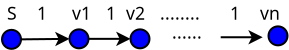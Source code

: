 <?xml version="1.0" encoding="UTF-8"?>
<dia:diagram xmlns:dia="http://www.lysator.liu.se/~alla/dia/">
  <dia:layer name="Background" visible="true">
    <dia:object type="Standard - Ellipse" version="0" id="O0">
      <dia:attribute name="obj_pos">
        <dia:point val="4.2,-48.775"/>
      </dia:attribute>
      <dia:attribute name="obj_bb">
        <dia:rectangle val="4.15,-48.825;5.2,-47.775"/>
      </dia:attribute>
      <dia:attribute name="elem_corner">
        <dia:point val="4.2,-48.775"/>
      </dia:attribute>
      <dia:attribute name="elem_width">
        <dia:real val="0.95"/>
      </dia:attribute>
      <dia:attribute name="elem_height">
        <dia:real val="0.95"/>
      </dia:attribute>
      <dia:attribute name="inner_color">
        <dia:color val="#0000ff"/>
      </dia:attribute>
    </dia:object>
    <dia:object type="Standard - Ellipse" version="0" id="O1">
      <dia:attribute name="obj_pos">
        <dia:point val="7.575,-48.8"/>
      </dia:attribute>
      <dia:attribute name="obj_bb">
        <dia:rectangle val="7.525,-48.85;8.575,-47.8"/>
      </dia:attribute>
      <dia:attribute name="elem_corner">
        <dia:point val="7.575,-48.8"/>
      </dia:attribute>
      <dia:attribute name="elem_width">
        <dia:real val="0.95"/>
      </dia:attribute>
      <dia:attribute name="elem_height">
        <dia:real val="0.95"/>
      </dia:attribute>
      <dia:attribute name="inner_color">
        <dia:color val="#0000ff"/>
      </dia:attribute>
    </dia:object>
    <dia:object type="Standard - Ellipse" version="0" id="O2">
      <dia:attribute name="obj_pos">
        <dia:point val="10.625,-48.8"/>
      </dia:attribute>
      <dia:attribute name="obj_bb">
        <dia:rectangle val="10.575,-48.85;11.625,-47.8"/>
      </dia:attribute>
      <dia:attribute name="elem_corner">
        <dia:point val="10.625,-48.8"/>
      </dia:attribute>
      <dia:attribute name="elem_width">
        <dia:real val="0.95"/>
      </dia:attribute>
      <dia:attribute name="elem_height">
        <dia:real val="0.95"/>
      </dia:attribute>
      <dia:attribute name="inner_color">
        <dia:color val="#0000ff"/>
      </dia:attribute>
    </dia:object>
    <dia:object type="Standard - Ellipse" version="0" id="O3">
      <dia:attribute name="obj_pos">
        <dia:point val="17.525,-48.95"/>
      </dia:attribute>
      <dia:attribute name="obj_bb">
        <dia:rectangle val="17.475,-49;18.525,-47.95"/>
      </dia:attribute>
      <dia:attribute name="elem_corner">
        <dia:point val="17.525,-48.95"/>
      </dia:attribute>
      <dia:attribute name="elem_width">
        <dia:real val="0.95"/>
      </dia:attribute>
      <dia:attribute name="elem_height">
        <dia:real val="0.95"/>
      </dia:attribute>
      <dia:attribute name="inner_color">
        <dia:color val="#0000ff"/>
      </dia:attribute>
    </dia:object>
    <dia:object type="Standard - Line" version="0" id="O4">
      <dia:attribute name="obj_pos">
        <dia:point val="5.15,-48.3"/>
      </dia:attribute>
      <dia:attribute name="obj_bb">
        <dia:rectangle val="5.099,-48.825;7.63,-47.825"/>
      </dia:attribute>
      <dia:attribute name="conn_endpoints">
        <dia:point val="5.15,-48.3"/>
        <dia:point val="7.575,-48.325"/>
      </dia:attribute>
      <dia:attribute name="numcp">
        <dia:int val="1"/>
      </dia:attribute>
      <dia:attribute name="end_arrow">
        <dia:enum val="22"/>
      </dia:attribute>
      <dia:attribute name="end_arrow_length">
        <dia:real val="0.5"/>
      </dia:attribute>
      <dia:attribute name="end_arrow_width">
        <dia:real val="0.5"/>
      </dia:attribute>
      <dia:connections>
        <dia:connection handle="0" to="O0" connection="4"/>
        <dia:connection handle="1" to="O1" connection="3"/>
      </dia:connections>
    </dia:object>
    <dia:object type="Standard - Line" version="0" id="O5">
      <dia:attribute name="obj_pos">
        <dia:point val="8.525,-48.325"/>
      </dia:attribute>
      <dia:attribute name="obj_bb">
        <dia:rectangle val="8.475,-48.825;10.675,-47.825"/>
      </dia:attribute>
      <dia:attribute name="conn_endpoints">
        <dia:point val="8.525,-48.325"/>
        <dia:point val="10.625,-48.325"/>
      </dia:attribute>
      <dia:attribute name="numcp">
        <dia:int val="1"/>
      </dia:attribute>
      <dia:attribute name="end_arrow">
        <dia:enum val="22"/>
      </dia:attribute>
      <dia:attribute name="end_arrow_length">
        <dia:real val="0.5"/>
      </dia:attribute>
      <dia:attribute name="end_arrow_width">
        <dia:real val="0.5"/>
      </dia:attribute>
      <dia:connections>
        <dia:connection handle="0" to="O1" connection="4"/>
        <dia:connection handle="1" to="O2" connection="3"/>
      </dia:connections>
    </dia:object>
    <dia:object type="Standard - Line" version="0" id="O6">
      <dia:attribute name="obj_pos">
        <dia:point val="15.135,-48.405"/>
      </dia:attribute>
      <dia:attribute name="obj_bb">
        <dia:rectangle val="15.085,-48.905;17.285,-47.905"/>
      </dia:attribute>
      <dia:attribute name="conn_endpoints">
        <dia:point val="15.135,-48.405"/>
        <dia:point val="17.235,-48.405"/>
      </dia:attribute>
      <dia:attribute name="numcp">
        <dia:int val="1"/>
      </dia:attribute>
      <dia:attribute name="end_arrow">
        <dia:enum val="22"/>
      </dia:attribute>
      <dia:attribute name="end_arrow_length">
        <dia:real val="0.5"/>
      </dia:attribute>
      <dia:attribute name="end_arrow_width">
        <dia:real val="0.5"/>
      </dia:attribute>
    </dia:object>
    <dia:object type="Standard - Text" version="1" id="O7">
      <dia:attribute name="obj_pos">
        <dia:point val="12.7,-48.325"/>
      </dia:attribute>
      <dia:attribute name="obj_bb">
        <dia:rectangle val="12.7,-49.093;14.253,-47.733"/>
      </dia:attribute>
      <dia:attribute name="text">
        <dia:composite type="text">
          <dia:attribute name="string">
            <dia:string>#......#</dia:string>
          </dia:attribute>
          <dia:attribute name="font">
            <dia:font family="sans" style="0" name="Helvetica"/>
          </dia:attribute>
          <dia:attribute name="height">
            <dia:real val="1.1"/>
          </dia:attribute>
          <dia:attribute name="pos">
            <dia:point val="12.7,-48.325"/>
          </dia:attribute>
          <dia:attribute name="color">
            <dia:color val="#000000"/>
          </dia:attribute>
          <dia:attribute name="alignment">
            <dia:enum val="0"/>
          </dia:attribute>
        </dia:composite>
      </dia:attribute>
      <dia:attribute name="valign">
        <dia:enum val="3"/>
      </dia:attribute>
    </dia:object>
    <dia:object type="Standard - Text" version="1" id="O8">
      <dia:attribute name="obj_pos">
        <dia:point val="4.45,-49.275"/>
      </dia:attribute>
      <dia:attribute name="obj_bb">
        <dia:rectangle val="4.45,-50.043;18.391,-48.683"/>
      </dia:attribute>
      <dia:attribute name="text">
        <dia:composite type="text">
          <dia:attribute name="string">
            <dia:string>#S    1     v1   1  v2   ........      1    vn#</dia:string>
          </dia:attribute>
          <dia:attribute name="font">
            <dia:font family="sans" style="0" name="Helvetica"/>
          </dia:attribute>
          <dia:attribute name="height">
            <dia:real val="1.1"/>
          </dia:attribute>
          <dia:attribute name="pos">
            <dia:point val="4.45,-49.275"/>
          </dia:attribute>
          <dia:attribute name="color">
            <dia:color val="#000000"/>
          </dia:attribute>
          <dia:attribute name="alignment">
            <dia:enum val="0"/>
          </dia:attribute>
        </dia:composite>
      </dia:attribute>
      <dia:attribute name="valign">
        <dia:enum val="3"/>
      </dia:attribute>
    </dia:object>
  </dia:layer>
</dia:diagram>
